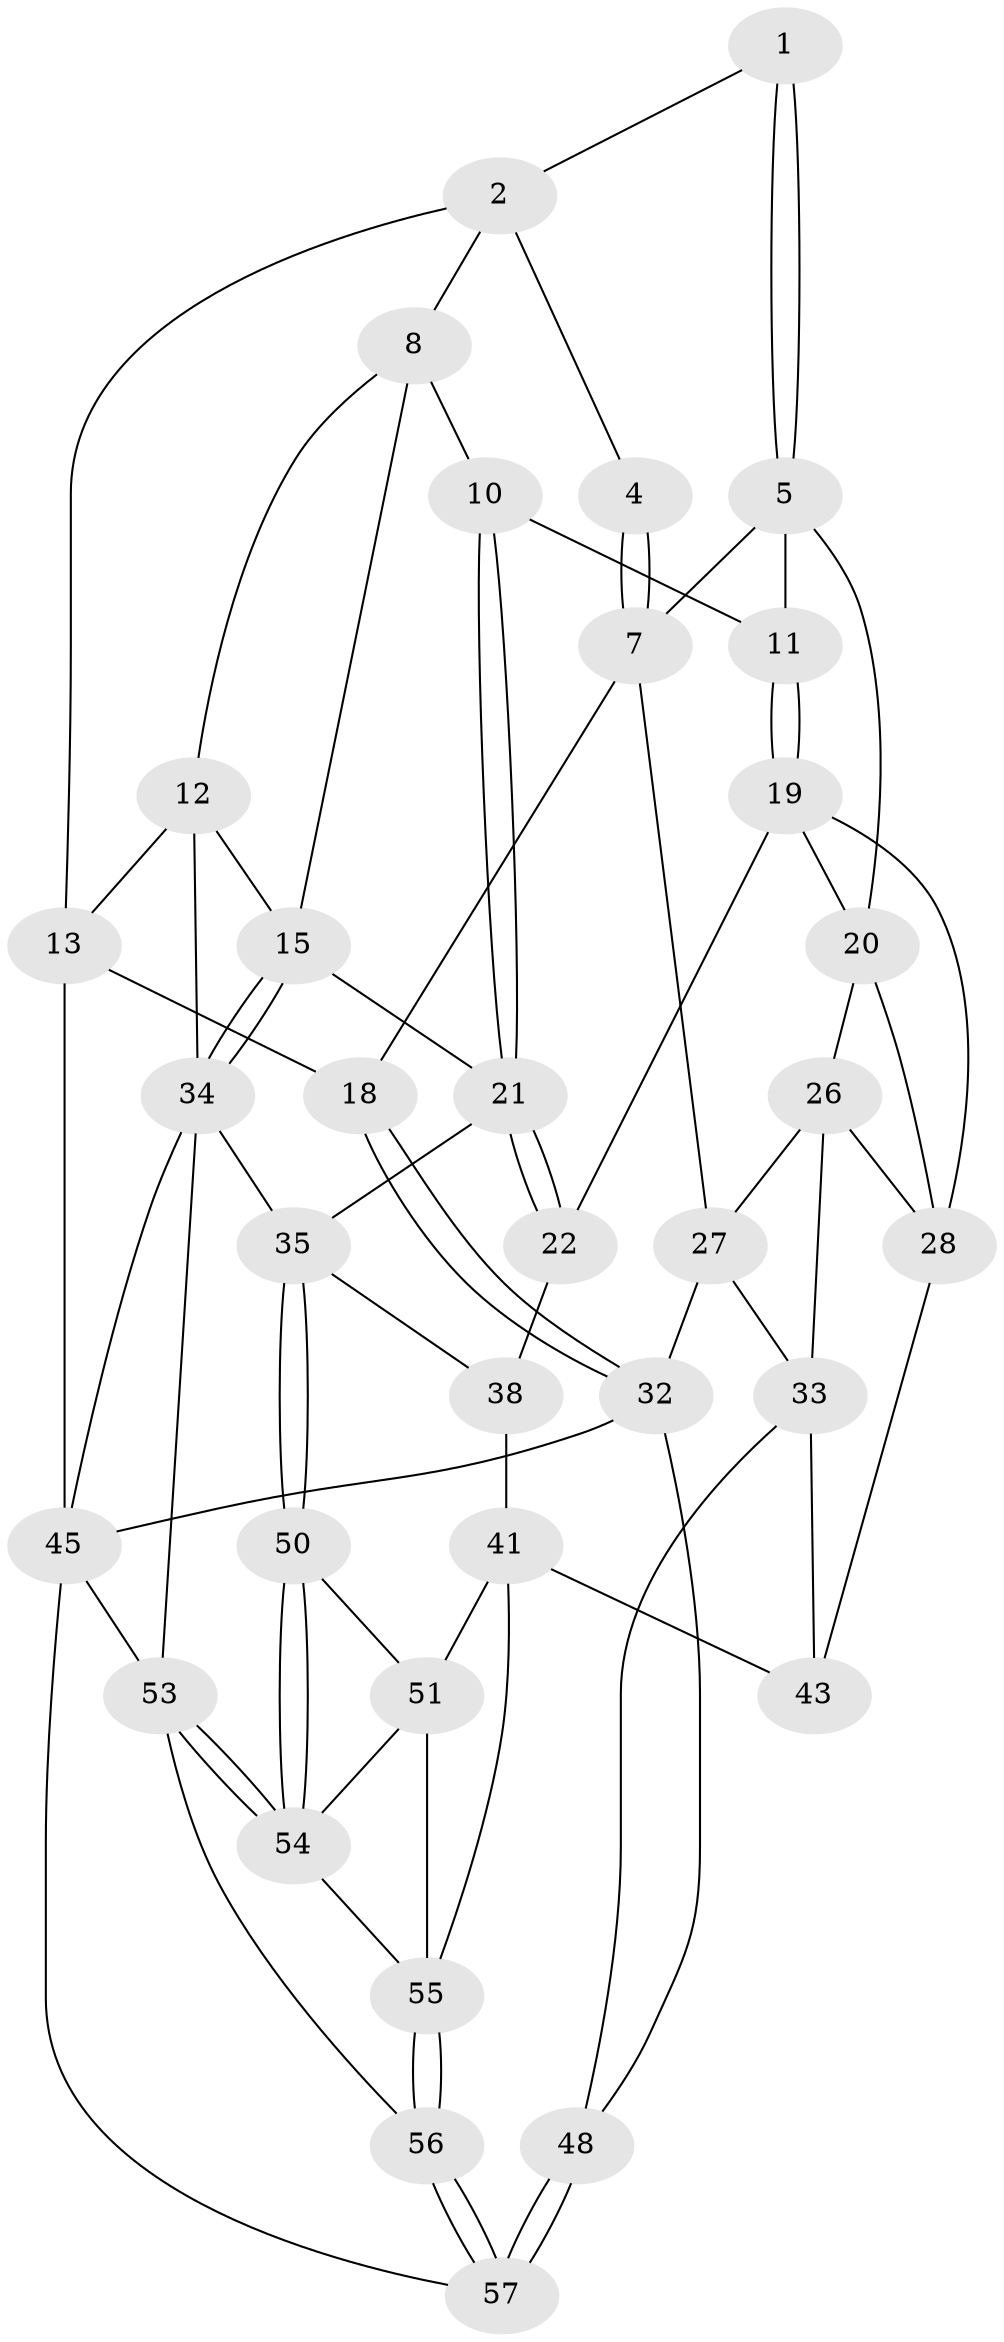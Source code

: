 // original degree distribution, {3: 0.03278688524590164, 4: 0.26229508196721313, 5: 0.4918032786885246, 6: 0.21311475409836064}
// Generated by graph-tools (version 1.1) at 2025/42/03/06/25 10:42:31]
// undirected, 35 vertices, 77 edges
graph export_dot {
graph [start="1"]
  node [color=gray90,style=filled];
  1 [pos="+0.15516796490773432+0.10710140516014657"];
  2 [pos="+0.5607644759990598+0",super="+3"];
  4 [pos="+0.1047429965739629+0.07723130828909605"];
  5 [pos="+0.20705496504976512+0.220114013508553",super="+6"];
  7 [pos="+0.02637503207004544+0.3329674214024671",super="+17"];
  8 [pos="+0.5923009336095575+0",super="+9"];
  10 [pos="+0.5499395582691742+0.08742480916650207"];
  11 [pos="+0.4787242484867517+0.14799436926481627"];
  12 [pos="+0.6402732491757268+0",super="+14"];
  13 [pos="+0+0"];
  15 [pos="+1+0.33339441284662025",super="+16"];
  18 [pos="+0+0.32471668919553753"];
  19 [pos="+0.36257947540547675+0.364929356542639",super="+23"];
  20 [pos="+0.2242864171247411+0.3410899131777754",super="+25"];
  21 [pos="+0.6204188242414775+0.41858122984664836",super="+24"];
  22 [pos="+0.4520158649248236+0.5169399547618014",super="+39"];
  26 [pos="+0.15141597217766029+0.4746332031877156",super="+30"];
  27 [pos="+0.10829077608346936+0.47961014975050204",super="+31"];
  28 [pos="+0.33438701187582587+0.5375472539623865",super="+29"];
  32 [pos="+0+0.6968919037399247",super="+44"];
  33 [pos="+0.14461613391293332+0.6163271071593145",super="+47"];
  34 [pos="+1+0.5175972278351533",super="+37"];
  35 [pos="+0.7852064486716295+0.5736576584370832",super="+36"];
  38 [pos="+0.6643654593497651+0.5927755390222044",super="+40"];
  41 [pos="+0.5012970264711717+0.695661226702342",super="+42"];
  43 [pos="+0.3128706448950535+0.7064672962929728"];
  45 [pos="+0+0.8466617355254173",super="+46"];
  48 [pos="+0.15805352252619595+0.721270108134507",super="+49"];
  50 [pos="+0.7559053129807095+0.6800462426565068"];
  51 [pos="+0.6419637980843721+0.7051438475601931",super="+52"];
  53 [pos="+0.88868215486508+1",super="+61"];
  54 [pos="+0.8686613169422087+1",super="+60"];
  55 [pos="+0.3223675005438471+0.8799850155457354",super="+59"];
  56 [pos="+0.2695373886406422+0.9360020964609836"];
  57 [pos="+0.23072337108468566+0.9094974754334247",super="+58"];
  1 -- 2;
  1 -- 5;
  1 -- 5;
  2 -- 8;
  2 -- 4;
  2 -- 13;
  4 -- 7;
  4 -- 7;
  5 -- 11;
  5 -- 20;
  5 -- 7;
  7 -- 18;
  7 -- 27;
  8 -- 12;
  8 -- 10;
  8 -- 15;
  10 -- 11;
  10 -- 21;
  10 -- 21;
  11 -- 19;
  11 -- 19;
  12 -- 13;
  12 -- 15;
  12 -- 34;
  13 -- 18;
  13 -- 45;
  15 -- 34;
  15 -- 34;
  15 -- 21;
  18 -- 32;
  18 -- 32;
  19 -- 20;
  19 -- 28;
  19 -- 22;
  20 -- 26;
  20 -- 28;
  21 -- 22;
  21 -- 22;
  21 -- 35;
  22 -- 38 [weight=2];
  26 -- 27;
  26 -- 33;
  26 -- 28;
  27 -- 32;
  27 -- 33;
  28 -- 43;
  32 -- 45;
  32 -- 48;
  33 -- 48;
  33 -- 43;
  34 -- 35;
  34 -- 53;
  34 -- 45;
  35 -- 50;
  35 -- 50;
  35 -- 38;
  38 -- 41;
  41 -- 51;
  41 -- 43;
  41 -- 55;
  45 -- 53;
  45 -- 57;
  48 -- 57 [weight=2];
  48 -- 57;
  50 -- 51;
  50 -- 54;
  50 -- 54;
  51 -- 55;
  51 -- 54;
  53 -- 54;
  53 -- 54;
  53 -- 56;
  54 -- 55;
  55 -- 56;
  55 -- 56;
  56 -- 57;
  56 -- 57;
}
